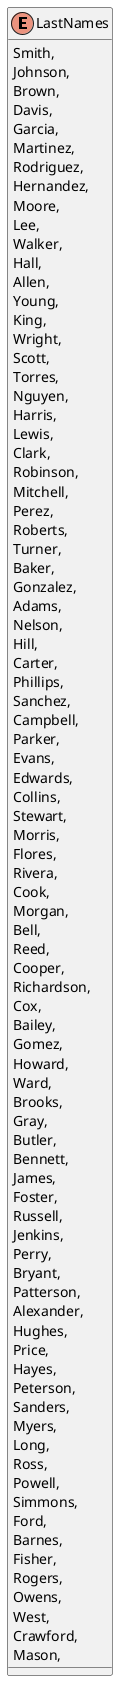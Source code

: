 @startuml
enum LastNames {
    Smith,
    Johnson,
    Brown,
    Davis,
    Garcia,
    Martinez,
    Rodriguez,
    Hernandez,
    Moore,
    Lee,
    Walker,
    Hall,
    Allen,
    Young,
    King,
    Wright,
    Scott,
    Torres,
    Nguyen,
    Harris,
    Lewis,
    Clark,
    Robinson,
    Mitchell,
    Perez,
    Roberts,
    Turner,
    Baker,
    Gonzalez,
    Adams,
    Nelson,
    Hill,
    Carter,
    Phillips,
    Sanchez,
    Campbell,
    Parker,
    Evans,
    Edwards,
    Collins,
    Stewart,
    Morris,
    Flores,
    Rivera,
    Cook,
    Morgan,
    Bell,
    Reed,
    Cooper,
    Richardson,
    Cox,
    Bailey,
    Gomez,
    Howard,
    Ward,
    Brooks,
    Gray,
    Butler,
    Bennett,
    James,
    Foster,
    Russell,
    Jenkins,
    Perry,
    Bryant,
    Patterson,
    Alexander,
    Hughes,
    Price,
    Hayes,
    Peterson,
    Sanders,
    Myers,
    Long,
    Ross,
    Powell,
    Simmons,
    Ford,
    Barnes,
    Fisher,
    Rogers,
    Owens,
    West,
    Crawford,
    Mason,
}
@enduml
